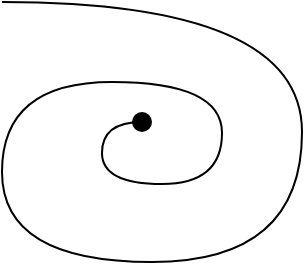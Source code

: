 <mxfile version="21.2.9" type="github">
  <diagram name="Страница 1" id="fLag1pVQg_xrNFSpOZyV">
    <mxGraphModel dx="350" dy="182" grid="1" gridSize="10" guides="1" tooltips="1" connect="1" arrows="1" fold="1" page="1" pageScale="1" pageWidth="827" pageHeight="1169" math="0" shadow="0">
      <root>
        <mxCell id="0" />
        <mxCell id="1" parent="0" />
        <mxCell id="1NuXkgtUU6F6IqtbyOyA-1" value="" style="endArrow=none;html=1;rounded=0;edgeStyle=orthogonalEdgeStyle;curved=1;" edge="1" parent="1">
          <mxGeometry width="50" height="50" relative="1" as="geometry">
            <mxPoint x="350" y="310" as="sourcePoint" />
            <mxPoint x="420" y="370" as="targetPoint" />
            <Array as="points">
              <mxPoint x="500" y="310" />
              <mxPoint x="500" y="440" />
              <mxPoint x="350" y="440" />
              <mxPoint x="350" y="350" />
              <mxPoint x="460" y="350" />
              <mxPoint x="460" y="401" />
              <mxPoint x="400" y="401" />
              <mxPoint x="400" y="370" />
            </Array>
          </mxGeometry>
        </mxCell>
        <mxCell id="1NuXkgtUU6F6IqtbyOyA-7" value="" style="ellipse;whiteSpace=wrap;html=1;aspect=fixed;strokeColor=none;fillColor=#000000;gradientColor=default;" vertex="1" parent="1">
          <mxGeometry x="415" y="365" width="10" height="10" as="geometry" />
        </mxCell>
      </root>
    </mxGraphModel>
  </diagram>
</mxfile>

